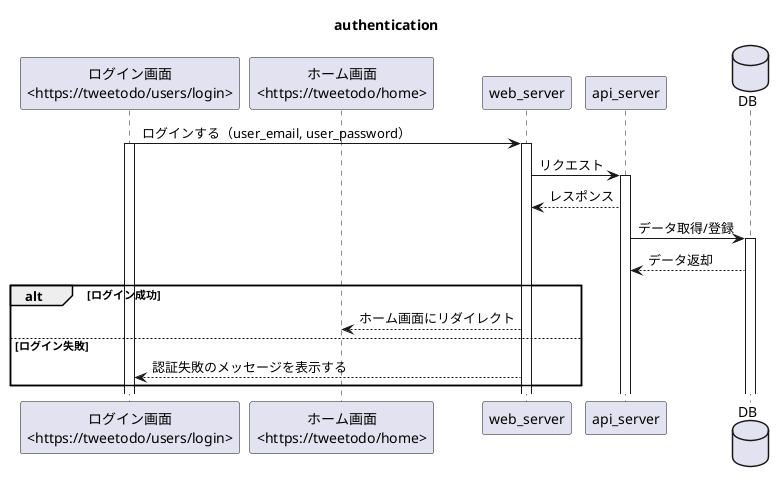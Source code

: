 @startuml
title authentication
"ログイン画面\n<https://tweetodo/users/login>" as login -> web_server : ログインする（user_email, user_password）
activate login
activate web_server

web_server -> api_server : リクエスト
activate api_server
api_server --> web_server : レスポンス
database DB
api_server -> DB : データ取得/登録
activate DB
DB --> api_server : データ返却

alt ログイン成功
	web_server --> "ホーム画面\n<https://tweetodo/home>" as home : ホーム画面にリダイレクト
else ログイン失敗
	web_server --> login: 認証失敗のメッセージを表示する
end

participant login order 10
participant home order 20
participant web_server order 30
participant api_server order 40
participant DB order 50

@enduml
